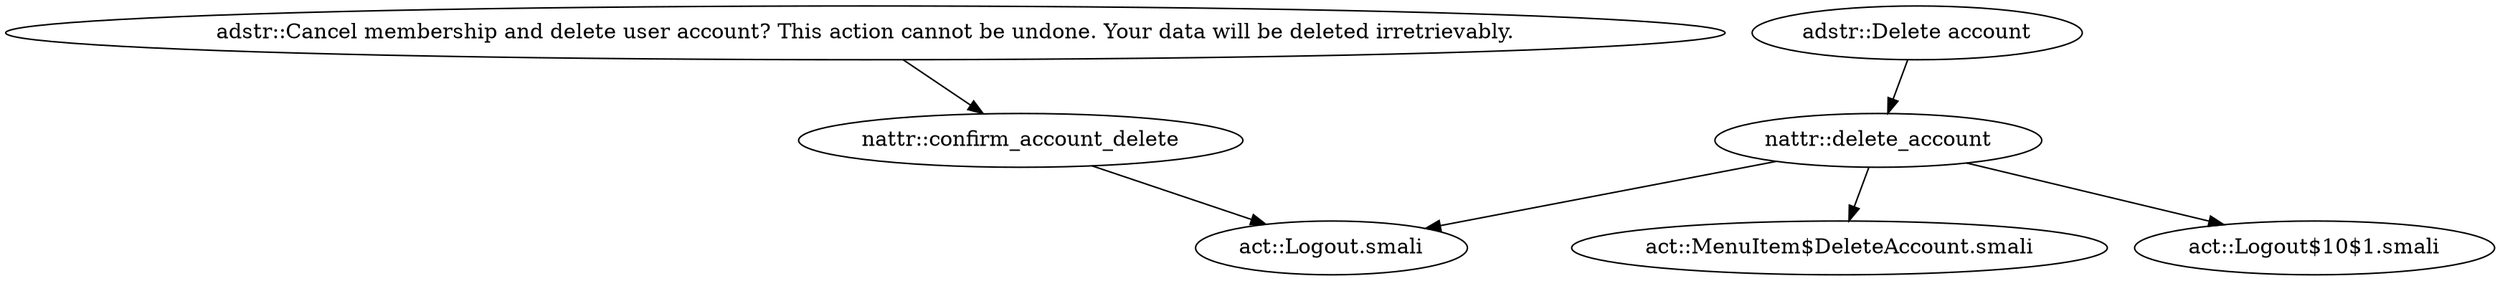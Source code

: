 digraph G {
"adstr::Cancel membership and delete user account? This action cannot be undone. Your data will be deleted irretrievably." -> "nattr::confirm_account_delete"
"adstr::Delete account" -> "nattr::delete_account"
"nattr::confirm_account_delete" -> "act::Logout.smali"
"nattr::delete_account" -> "act::MenuItem$DeleteAccount.smali"
"nattr::delete_account" -> "act::Logout.smali"
"nattr::delete_account" -> "act::Logout$10$1.smali"
}
